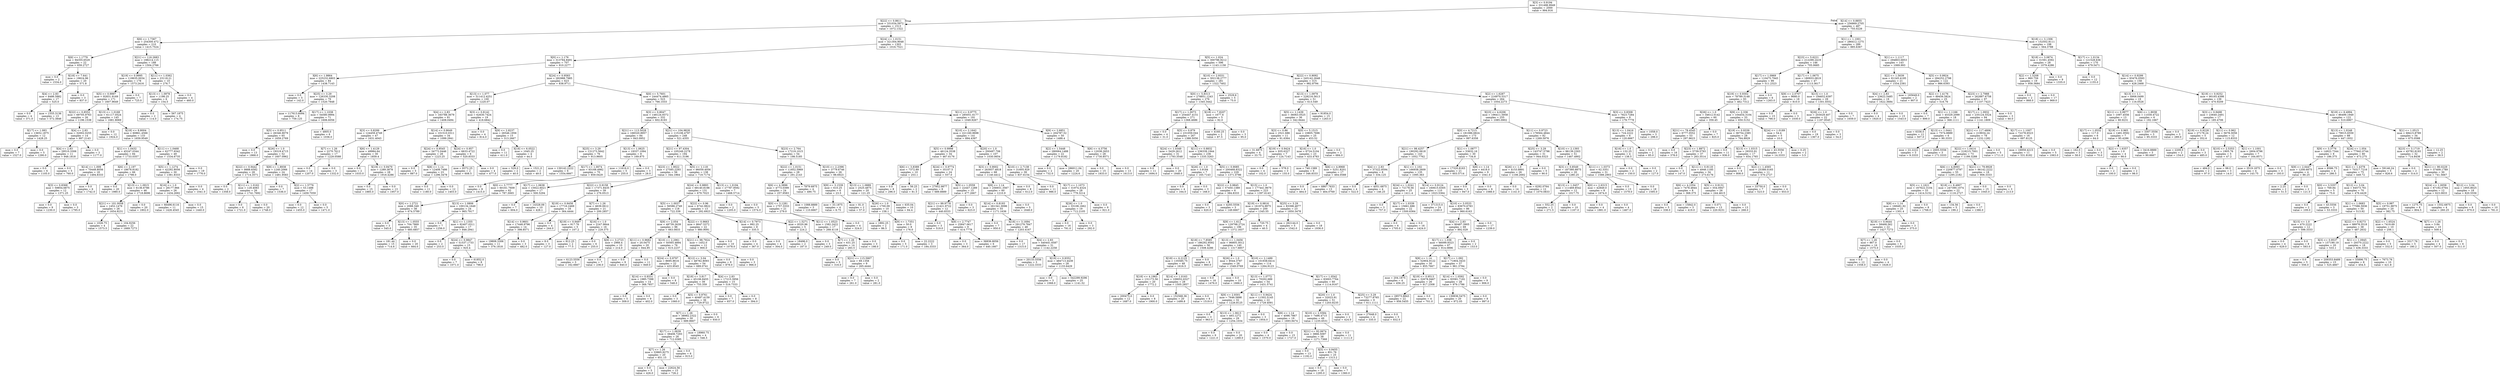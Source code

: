 digraph Tree {
node [shape=box] ;
0 [label="X[3] <= 0.9194\nmse = 331498.9949\nsamples = 2000\nvalue = 994.916"] ;
1 [label="X[22] <= 0.8611\nmse = 331034.5972\nsamples = 1513\nvalue = 1072.1322"] ;
0 -> 1 [labeldistance=2.5, labelangle=45, headlabel="True"] ;
2 [label="X[6] <= 1.7367\nmse = 254300.472\nsamples = 210\nvalue = 1415.7524"] ;
1 -> 2 ;
3 [label="X[6] <= 1.1779\nmse = 94355.6529\nsamples = 22\nvalue = 659.2727"] ;
2 -> 3 ;
4 [label="mse = 0.0\nsamples = 2\nvalue = 1534.0"] ;
3 -> 4 ;
5 [label="X[18] <= 7.641\nmse = 19624.96\nsamples = 20\nvalue = 571.8"] ;
3 -> 5 ;
6 [label="X[4] <= 2.83\nmse = 8486.5882\nsamples = 17\nvalue = 525.0"] ;
5 -> 6 ;
7 [label="mse = 0.0\nsamples = 4\nvalue = 371.0"] ;
6 -> 7 ;
8 [label="mse = 1555.3136\nsamples = 13\nvalue = 572.3846"] ;
6 -> 8 ;
9 [label="mse = 0.0\nsamples = 3\nvalue = 837.0"] ;
5 -> 9 ;
10 [label="X[21] <= 116.2683\nmse = 198214.115\nsamples = 188\nvalue = 1504.2766"] ;
2 -> 10 ;
11 [label="X[19] <= 0.9995\nmse = 118635.0034\nsamples = 178\nvalue = 1573.2416"] ;
10 -> 11 ;
12 [label="X[5] <= 0.9997\nmse = 92831.9169\nsamples = 171\nvalue = 1607.9649"] ;
11 -> 12 ;
13 [label="X[22] <= 0.8552\nmse = 69705.9763\nsamples = 26\nvalue = 1196.1538"] ;
12 -> 13 ;
14 [label="X[17] <= 1.083\nmse = 13652.1875\nsamples = 12\nvalue = 1428.25"] ;
13 -> 14 ;
15 [label="mse = 0.0\nsamples = 7\nvalue = 1527.0"] ;
14 -> 15 ;
16 [label="mse = 0.0\nsamples = 5\nvalue = 1290.0"] ;
14 -> 16 ;
17 [label="X[4] <= 2.83\nmse = 32002.0255\nsamples = 14\nvalue = 997.2143"] ;
13 -> 17 ;
18 [label="X[4] <= 2.83\nmse = 29510.3306\nsamples = 11\nvalue = 948.1818"] ;
17 -> 18 ;
19 [label="mse = 0.0\nsamples = 6\nvalue = 1105.0"] ;
18 -> 19 ;
20 [label="mse = 0.0\nsamples = 5\nvalue = 760.0"] ;
18 -> 20 ;
21 [label="mse = 0.0\nsamples = 3\nvalue = 1177.0"] ;
17 -> 21 ;
22 [label="X[13] <= 1.0168\nmse = 61117.0524\nsamples = 145\nvalue = 1681.8069"] ;
12 -> 22 ;
23 [label="mse = 0.0\nsamples = 12\nvalue = 1924.0"] ;
22 -> 23 ;
24 [label="X[18] <= 8.8004\nmse = 60861.4566\nsamples = 133\nvalue = 1659.9549"] ;
22 -> 24 ;
25 [label="X[1] <= 1.0432\nmse = 45247.0344\nsamples = 84\nvalue = 1733.0357"] ;
24 -> 25 ;
26 [label="X[14] <= 1.009\nmse = 70448.8056\nsamples = 18\nvalue = 1494.8333"] ;
25 -> 26 ;
27 [label="X[3] <= 0.8368\nmse = 59854.6875\nsamples = 12\nvalue = 1371.25"] ;
26 -> 27 ;
28 [label="mse = 0.0\nsamples = 9\nvalue = 1230.0"] ;
27 -> 28 ;
29 [label="mse = 0.0\nsamples = 3\nvalue = 1795.0"] ;
27 -> 29 ;
30 [label="mse = 0.0\nsamples = 6\nvalue = 1742.0"] ;
26 -> 30 ;
31 [label="X[6] <= 2.197\nmse = 18678.8182\nsamples = 66\nvalue = 1798.0"] ;
25 -> 31 ;
32 [label="mse = 0.0\nsamples = 20\nvalue = 1980.0"] ;
31 -> 32 ;
33 [label="X[13] <= 1.0915\nmse = 6136.6786\nsamples = 46\nvalue = 1718.8696"] ;
31 -> 33 ;
34 [label="X[21] <= 101.0058\nmse = 1452.1479\nsamples = 26\nvalue = 1654.9231"] ;
33 -> 34 ;
35 [label="mse = 1026.75\nsamples = 4\nvalue = 1573.5"] ;
34 -> 35 ;
36 [label="mse = 104.9256\nsamples = 22\nvalue = 1669.7273"] ;
34 -> 36 ;
37 [label="mse = 0.0\nsamples = 20\nvalue = 1802.0"] ;
33 -> 37 ;
38 [label="X[11] <= 1.0468\nmse = 62777.9342\nsamples = 49\nvalue = 1534.6735"] ;
24 -> 38 ;
39 [label="X[5] <= 1.1274\nmse = 42292.8056\nsamples = 30\nvalue = 1381.8333"] ;
38 -> 39 ;
40 [label="X[16] <= 1.0\nmse = 28177.966\nsamples = 26\nvalue = 1434.2692"] ;
39 -> 40 ;
41 [label="mse = 66496.6116\nsamples = 11\nvalue = 1426.4545"] ;
40 -> 41 ;
42 [label="mse = 0.0\nsamples = 15\nvalue = 1440.0"] ;
40 -> 42 ;
43 [label="mse = 0.0\nsamples = 4\nvalue = 1041.0"] ;
39 -> 43 ;
44 [label="mse = 0.0\nsamples = 19\nvalue = 1776.0"] ;
38 -> 44 ;
45 [label="mse = 0.0\nsamples = 7\nvalue = 725.0"] ;
11 -> 45 ;
46 [label="X[11] <= 1.0362\nmse = 23118.21\nsamples = 10\nvalue = 276.7"] ;
10 -> 46 ;
47 [label="X[13] <= 1.0978\nmse = 1198.25\nsamples = 6\nvalue = 154.5"] ;
46 -> 47 ;
48 [label="mse = 0.0\nsamples = 2\nvalue = 114.0"] ;
47 -> 48 ;
49 [label="mse = 567.1875\nsamples = 4\nvalue = 174.75"] ;
47 -> 49 ;
50 [label="mse = 0.0\nsamples = 4\nvalue = 460.0"] ;
46 -> 50 ;
51 [label="X[24] <= 1.0151\nmse = 321304.9048\nsamples = 1303\nvalue = 1016.7521"] ;
1 -> 51 ;
52 [label="X[0] <= 1.176\nmse = 313784.8491\nsamples = 707\nvalue = 910.2277"] ;
51 -> 52 ;
53 [label="X[6] <= 1.9864\nmse = 225232.6803\nsamples = 84\nvalue = 1438.7143"] ;
52 -> 53 ;
54 [label="mse = 0.0\nsamples = 5\nvalue = 142.0"] ;
53 -> 54 ;
55 [label="X[25] <= 3.29\nmse = 126330.3208\nsamples = 79\nvalue = 1520.7848"] ;
53 -> 55 ;
56 [label="mse = 117613.6094\nsamples = 8\nvalue = 759.125"] ;
55 -> 56 ;
57 [label="X[17] <= 1.1038\nmse = 54580.9994\nsamples = 71\nvalue = 1606.6056"] ;
55 -> 57 ;
58 [label="X[5] <= 0.9511\nmse = 26346.9079\nsamples = 65\nvalue = 1659.2769"] ;
57 -> 58 ;
59 [label="mse = 0.0\nsamples = 13\nvalue = 1868.0"] ;
58 -> 59 ;
60 [label="X[26] <= 1.0\nmse = 19319.4715\nsamples = 52\nvalue = 1607.0962"] ;
58 -> 60 ;
61 [label="X[22] <= 0.9442\nmse = 9888.6582\nsamples = 28\nvalue = 1714.3571"] ;
60 -> 61 ;
62 [label="mse = 0.0\nsamples = 2\nvalue = 1358.0"] ;
61 -> 62 ;
63 [label="X[11] <= 1.0162\nmse = 129.4083\nsamples = 26\nvalue = 1741.7692"] ;
61 -> 63 ;
64 [label="mse = 0.0\nsamples = 6\nvalue = 1721.0"] ;
63 -> 64 ;
65 [label="mse = 0.0\nsamples = 20\nvalue = 1748.0"] ;
63 -> 65 ;
66 [label="X[9] <= 1.8938\nmse = 1240.2066\nsamples = 24\nvalue = 1481.9583"] ;
60 -> 66 ;
67 [label="mse = 0.0\nsamples = 7\nvalue = 1536.0"] ;
66 -> 67 ;
68 [label="X[2] <= 1.5776\nmse = 53.1488\nsamples = 17\nvalue = 1459.7059"] ;
66 -> 68 ;
69 [label="mse = 0.0\nsamples = 12\nvalue = 1455.0"] ;
68 -> 69 ;
70 [label="mse = 0.0\nsamples = 5\nvalue = 1471.0"] ;
68 -> 70 ;
71 [label="mse = 4805.0\nsamples = 6\nvalue = 1036.0"] ;
57 -> 71 ;
72 [label="X[24] <= 0.9583\nmse = 282988.7985\nsamples = 623\nvalue = 838.9711"] ;
52 -> 72 ;
73 [label="X[13] <= 1.077\nmse = 311412.4251\nsamples = 100\nvalue = 1220.07"] ;
72 -> 73 ;
74 [label="X[4] <= 2.83\nmse = 183788.3679\nsamples = 81\nvalue = 1408.0494"] ;
73 -> 74 ;
75 [label="X[3] <= 0.8299\nmse = 124459.4749\nsamples = 47\nvalue = 1631.4043"] ;
74 -> 75 ;
76 [label="X[7] <= 1.26\nmse = 2270.7612\nsamples = 17\nvalue = 1229.0588"] ;
75 -> 76 ;
77 [label="mse = 0.0\nsamples = 14\nvalue = 1207.0"] ;
76 -> 77 ;
78 [label="mse = 0.0\nsamples = 3\nvalue = 1332.0"] ;
76 -> 78 ;
79 [label="X[6] <= 1.4129\nmse = 49984.64\nsamples = 30\nvalue = 1859.4"] ;
75 -> 79 ;
80 [label="mse = 0.0\nsamples = 2\nvalue = 1033.0"] ;
79 -> 80 ;
81 [label="X[19] <= 0.9479\nmse = 1289.3878\nsamples = 28\nvalue = 1918.4286"] ;
79 -> 81 ;
82 [label="mse = 0.0\nsamples = 15\nvalue = 1885.0"] ;
81 -> 82 ;
83 [label="mse = 0.0\nsamples = 13\nvalue = 1957.0"] ;
81 -> 83 ;
84 [label="X[14] <= 0.8649\nmse = 101510.0311\nsamples = 34\nvalue = 1099.2941"] ;
74 -> 84 ;
85 [label="X[24] <= 0.9545\nmse = 34772.0446\nsamples = 28\nvalue = 1223.25"] ;
84 -> 85 ;
86 [label="mse = 0.0\nsamples = 5\nvalue = 887.0"] ;
85 -> 86 ;
87 [label="X[8] <= 1.14\nmse = 12408.7486\nsamples = 23\nvalue = 1296.3478"] ;
85 -> 87 ;
88 [label="mse = 0.0\nsamples = 11\nvalue = 1180.0"] ;
87 -> 88 ;
89 [label="mse = 0.0\nsamples = 12\nvalue = 1403.0"] ;
87 -> 89 ;
90 [label="X[24] <= 0.957\nmse = 6633.4722\nsamples = 6\nvalue = 520.8333"] ;
84 -> 90 ;
91 [label="mse = 8372.25\nsamples = 2\nvalue = 608.5"] ;
90 -> 91 ;
92 [label="mse = 0.0\nsamples = 4\nvalue = 477.0"] ;
90 -> 92 ;
93 [label="X[3] <= 0.8142\nmse = 62630.7424\nsamples = 19\nvalue = 418.6842"] ;
73 -> 93 ;
94 [label="mse = 0.0\nsamples = 4\nvalue = 814.0"] ;
93 -> 94 ;
95 [label="X[9] <= 2.8237\nmse = 26546.1956\nsamples = 15\nvalue = 313.2667"] ;
93 -> 95 ;
96 [label="mse = 0.0\nsamples = 11\nvalue = 411.0"] ;
95 -> 96 ;
97 [label="X[18] <= 6.0522\nmse = 1045.25\nsamples = 4\nvalue = 44.5"] ;
95 -> 97 ;
98 [label="mse = 529.0\nsamples = 2\nvalue = 40.0"] ;
97 -> 98 ;
99 [label="mse = 1521.0\nsamples = 2\nvalue = 49.0"] ;
97 -> 99 ;
100 [label="X[0] <= 5.7601\nmse = 244474.4865\nsamples = 523\nvalue = 766.1033"] ;
72 -> 100 ;
101 [label="X[3] <= 0.8047\nmse = 148124.9372\nsamples = 332\nvalue = 602.8193"] ;
100 -> 101 ;
102 [label="X[21] <= 113.5028\nmse = 168320.8957\nsamples = 84\nvalue = 843.0952"] ;
101 -> 102 ;
103 [label="X[25] <= 3.29\nmse = 131273.5642\nsamples = 76\nvalue = 913.9605"] ;
102 -> 103 ;
104 [label="mse = 130142.2222\nsamples = 6\nvalue = 1554.6667"] ;
103 -> 104 ;
105 [label="X[17] <= 1.0074\nmse = 93168.4982\nsamples = 70\nvalue = 859.0429"] ;
103 -> 105 ;
106 [label="mse = 0.0\nsamples = 8\nvalue = 1415.0"] ;
105 -> 106 ;
107 [label="X[0] <= 3.7777\nmse = 60161.7609\nsamples = 62\nvalue = 787.3065"] ;
105 -> 107 ;
108 [label="X[0] <= 1.2721\nmse = 2088.349\nsamples = 38\nvalue = 674.5789"] ;
107 -> 108 ;
109 [label="mse = 0.0\nsamples = 3\nvalue = 545.0"] ;
108 -> 109 ;
110 [label="X[13] <= 1.0555\nmse = 704.7869\nsamples = 35\nvalue = 685.6857"] ;
108 -> 110 ;
111 [label="mse = 181.44\nsamples = 15\nvalue = 714.6"] ;
110 -> 111 ;
112 [label="mse = 0.0\nsamples = 20\nvalue = 664.0"] ;
110 -> 112 ;
113 [label="X[13] <= 1.0806\nmse = 100134.1649\nsamples = 24\nvalue = 965.7917"] ;
107 -> 113 ;
114 [label="mse = 0.0\nsamples = 7\nvalue = 1256.0"] ;
113 -> 114 ;
115 [label="X[1] <= 1.1355\nmse = 92407.0311\nsamples = 17\nvalue = 846.2941"] ;
113 -> 115 ;
116 [label="mse = 0.0\nsamples = 2\nvalue = 253.0"] ;
115 -> 116 ;
117 [label="X[24] <= 0.9847\nmse = 51537.1733\nsamples = 15\nvalue = 925.4"] ;
115 -> 117 ;
118 [label="mse = 0.0\nsamples = 7\nvalue = 1071.0"] ;
117 -> 118 ;
119 [label="mse = 61852.0\nsamples = 8\nvalue = 798.0"] ;
117 -> 119 ;
120 [label="X[13] <= 1.0625\nmse = 19337.1094\nsamples = 8\nvalue = 169.875"] ;
102 -> 120 ;
121 [label="mse = 11616.0\nsamples = 5\nvalue = 255.0"] ;
120 -> 121 ;
122 [label="mse = 0.0\nsamples = 3\nvalue = 28.0"] ;
120 -> 122 ;
123 [label="X[21] <= 104.9828\nmse = 115106.4797\nsamples = 248\nvalue = 521.4355"] ;
101 -> 123 ;
124 [label="X[21] <= 97.4304\nmse = 105249.2278\nsamples = 194\nvalue = 611.3196"] ;
123 -> 124 ;
125 [label="X[23] <= 1.9022\nmse = 27585.2293\nsamples = 56\nvalue = 344.1964"] ;
124 -> 125 ;
126 [label="X[17] <= 1.0638\nmse = 15922.6021\nsamples = 17\nvalue = 500.5294"] ;
125 -> 126 ;
127 [label="mse = 0.0\nsamples = 7\nvalue = 604.0"] ;
126 -> 127 ;
128 [label="mse = 14328.09\nsamples = 10\nvalue = 428.1"] ;
126 -> 128 ;
129 [label="X[22] <= 0.9158\nmse = 17371.8435\nsamples = 39\nvalue = 276.0513"] ;
125 -> 129 ;
130 [label="X[19] <= 0.9458\nmse = 17716.2469\nsamples = 18\nvalue = 364.4444"] ;
129 -> 130 ;
131 [label="X[14] <= 0.9601\nmse = 17448.9796\nsamples = 14\nvalue = 398.8571"] ;
130 -> 131 ;
132 [label="mse = 19808.3306\nsamples = 11\nvalue = 376.1818"] ;
131 -> 132 ;
133 [label="mse = 0.0\nsamples = 3\nvalue = 482.0"] ;
131 -> 133 ;
134 [label="mse = 0.0\nsamples = 4\nvalue = 244.0"] ;
130 -> 134 ;
135 [label="X[7] <= 1.26\nmse = 4639.0612\nsamples = 21\nvalue = 200.2857"] ;
129 -> 135 ;
136 [label="X[19] <= 0.9497\nmse = 917.76\nsamples = 5\nvalue = 107.2"] ;
135 -> 136 ;
137 [label="mse = 8.0\nsamples = 3\nvalue = 127.0"] ;
136 -> 137 ;
138 [label="mse = 812.25\nsamples = 2\nvalue = 77.5"] ;
136 -> 138 ;
139 [label="X[16] <= 1.0\nmse = 2247.9844\nsamples = 16\nvalue = 229.375"] ;
135 -> 139 ;
140 [label="mse = 0.0\nsamples = 6\nvalue = 255.0"] ;
139 -> 140 ;
141 [label="X[9] <= 3.2723\nmse = 2966.4\nsamples = 10\nvalue = 214.0"] ;
139 -> 141 ;
142 [label="mse = 6123.5556\nsamples = 3\nvalue = 162.6667"] ;
141 -> 142 ;
143 [label="mse = 0.0\nsamples = 7\nvalue = 236.0"] ;
141 -> 143 ;
144 [label="X[5] <= 1.118\nmse = 96059.4056\nsamples = 138\nvalue = 719.7174"] ;
124 -> 144 ;
145 [label="X[24] <= 0.9893\nmse = 68140.8198\nsamples = 131\nvalue = 679.7023"] ;
144 -> 145 ;
146 [label="X[5] <= 1.0037\nmse = 56586.2749\nsamples = 118\nvalue = 722.339"] ;
145 -> 146 ;
147 [label="X[9] <= 2.054\nmse = 48739.2639\nsamples = 96\nvalue = 663.0833"] ;
146 -> 147 ;
148 [label="X[11] <= 0.9682\nmse = 20.0475\nsamples = 20\nvalue = 844.95"] ;
147 -> 148 ;
149 [label="mse = 0.0\nsamples = 9\nvalue = 840.0"] ;
148 -> 149 ;
150 [label="mse = 0.0\nsamples = 11\nvalue = 849.0"] ;
148 -> 150 ;
151 [label="X[10] <= 2.2961\nmse = 50565.4894\nsamples = 76\nvalue = 615.2237"] ;
147 -> 151 ;
152 [label="X[24] <= 0.9797\nmse = 8695.8616\nsamples = 22\nvalue = 433.9545"] ;
151 -> 152 ;
153 [label="X[14] <= 0.9331\nmse = 1985.7398\nsamples = 14\nvalue = 368.7857"] ;
152 -> 153 ;
154 [label="mse = 0.0\nsamples = 5\nvalue = 309.0"] ;
153 -> 154 ;
155 [label="mse = 0.0\nsamples = 9\nvalue = 402.0"] ;
153 -> 155 ;
156 [label="mse = 0.0\nsamples = 8\nvalue = 548.0"] ;
152 -> 156 ;
157 [label="X[12] <= 3.04\nmse = 48782.8093\nsamples = 54\nvalue = 689.0741"] ;
151 -> 157 ;
158 [label="X[18] <= 3.817\nmse = 45106.8455\nsamples = 39\nvalue = 755.359"] ;
157 -> 158 ;
159 [label="mse = 0.0\nsamples = 3\nvalue = 1060.0"] ;
158 -> 159 ;
160 [label="X[5] <= 0.9761\nmse = 40487.4159\nsamples = 36\nvalue = 729.9722"] ;
158 -> 160 ;
161 [label="X[7] <= 1.26\nmse = 38982.2322\nsamples = 30\nvalue = 689.9667"] ;
160 -> 161 ;
162 [label="X[17] <= 1.0639\nmse = 38408.7293\nsamples = 26\nvalue = 712.0385"] ;
161 -> 162 ;
163 [label="X[7] <= 1.26\nmse = 33865.9275\nsamples = 20\nvalue = 651.15"] ;
162 -> 163 ;
164 [label="mse = 0.0\nsamples = 5\nvalue = 426.0"] ;
163 -> 164 ;
165 [label="mse = 22624.56\nsamples = 15\nvalue = 726.2"] ;
163 -> 165 ;
166 [label="mse = 0.0\nsamples = 6\nvalue = 915.0"] ;
162 -> 166 ;
167 [label="mse = 18960.75\nsamples = 4\nvalue = 546.5"] ;
161 -> 167 ;
168 [label="mse = 0.0\nsamples = 6\nvalue = 930.0"] ;
160 -> 168 ;
169 [label="X[4] <= 2.83\nmse = 17215.3956\nsamples = 15\nvalue = 516.7333"] ;
157 -> 169 ;
170 [label="mse = 0.0\nsamples = 7\nvalue = 657.0"] ;
169 -> 170 ;
171 [label="mse = 0.0\nsamples = 8\nvalue = 394.0"] ;
169 -> 171 ;
172 [label="X[22] <= 0.9663\nmse = 8647.5372\nsamples = 22\nvalue = 980.9091"] ;
146 -> 172 ;
173 [label="X[21] <= 98.7924\nmse = 1452.0\nsamples = 12\nvalue = 900.0"] ;
172 -> 173 ;
174 [label="mse = 0.0\nsamples = 9\nvalue = 878.0"] ;
173 -> 174 ;
175 [label="mse = 0.0\nsamples = 3\nvalue = 966.0"] ;
173 -> 175 ;
176 [label="mse = 0.0\nsamples = 10\nvalue = 1078.0"] ;
172 -> 176 ;
177 [label="X[22] <= 0.96\nmse = 6742.9822\nsamples = 13\nvalue = 292.6923"] ;
145 -> 177 ;
178 [label="X[14] <= 0.7973\nmse = 992.25\nsamples = 8\nvalue = 335.5"] ;
177 -> 178 ;
179 [label="mse = 0.0\nsamples = 4\nvalue = 367.0"] ;
178 -> 179 ;
180 [label="mse = 0.0\nsamples = 4\nvalue = 304.0"] ;
178 -> 180 ;
181 [label="X[2] <= 1.5271\nmse = 8320.96\nsamples = 5\nvalue = 224.2"] ;
177 -> 181 ;
182 [label="mse = 18496.0\nsamples = 2\nvalue = 187.0"] ;
181 -> 182 ;
183 [label="mse = 0.0\nsamples = 3\nvalue = 249.0"] ;
181 -> 183 ;
184 [label="X[13] <= 1.0194\nmse = 27787.9592\nsamples = 7\nvalue = 1468.5714"] ;
144 -> 184 ;
185 [label="mse = 0.0\nsamples = 2\nvalue = 1205.0"] ;
184 -> 185 ;
186 [label="mse = 0.0\nsamples = 5\nvalue = 1574.0"] ;
184 -> 186 ;
187 [label="X[23] <= 2.764\nmse = 17219.1015\nsamples = 54\nvalue = 198.5185"] ;
123 -> 187 ;
188 [label="X[22] <= 1.0151\nmse = 11852.5969\nsamples = 28\nvalue = 291.2143"] ;
187 -> 188 ;
189 [label="X[6] <= 4.3896\nmse = 4773.0399\nsamples = 24\nvalue = 257.9583"] ;
188 -> 189 ;
190 [label="X[0] <= 3.1281\nmse = 1757.3333\nsamples = 21\nvalue = 279.0"] ;
189 -> 190 ;
191 [label="X[11] <= 1.0523\nmse = 1582.2422\nsamples = 17\nvalue = 268.4118"] ;
190 -> 191 ;
192 [label="X[7] <= 1.26\nmse = 631.25\nsamples = 14\nvalue = 283.5"] ;
191 -> 192 ;
193 [label="mse = 0.0\nsamples = 5\nvalue = 316.0"] ;
192 -> 193 ;
194 [label="X[21] <= 115.5907\nmse = 69.1358\nsamples = 9\nvalue = 265.4444"] ;
192 -> 194 ;
195 [label="mse = 0.0\nsamples = 7\nvalue = 261.0"] ;
194 -> 195 ;
196 [label="mse = 0.0\nsamples = 2\nvalue = 281.0"] ;
194 -> 196 ;
197 [label="mse = 0.0\nsamples = 3\nvalue = 198.0"] ;
191 -> 197 ;
198 [label="mse = 0.0\nsamples = 4\nvalue = 324.0"] ;
190 -> 198 ;
199 [label="mse = 1088.8889\nsamples = 3\nvalue = 110.6667"] ;
189 -> 199 ;
200 [label="mse = 7879.6875\nsamples = 4\nvalue = 490.75"] ;
188 -> 200 ;
201 [label="X[10] <= 2.2396\nmse = 3779.6746\nsamples = 26\nvalue = 98.6923"] ;
187 -> 201 ;
202 [label="X[9] <= 3.1539\nmse = 610.25\nsamples = 6\nvalue = 23.5"] ;
201 -> 202 ;
203 [label="mse = 33.1875\nsamples = 4\nvalue = 6.75"] ;
202 -> 203 ;
204 [label="mse = 81.0\nsamples = 2\nvalue = 57.0"] ;
202 -> 204 ;
205 [label="X[13] <= 1.0889\nmse = 2525.4875\nsamples = 20\nvalue = 121.25"] ;
201 -> 205 ;
206 [label="X[26] <= 1.0\nmse = 1700.09\nsamples = 10\nvalue = 158.1"] ;
205 -> 206 ;
207 [label="mse = 1892.25\nsamples = 2\nvalue = 86.5"] ;
206 -> 207 ;
208 [label="X[9] <= 1.7351\nmse = 50.0\nsamples = 8\nvalue = 176.0"] ;
206 -> 208 ;
209 [label="mse = 0.0\nsamples = 5\nvalue = 171.0"] ;
208 -> 209 ;
210 [label="mse = 22.2222\nsamples = 3\nvalue = 184.3333"] ;
208 -> 210 ;
211 [label="mse = 635.04\nsamples = 10\nvalue = 84.4"] ;
205 -> 211 ;
212 [label="X[11] <= 0.9775\nmse = 285051.6177\nsamples = 191\nvalue = 1049.9267"] ;
100 -> 212 ;
213 [label="X[10] <= 2.1642\nmse = 221160.9698\nsamples = 141\nvalue = 894.4397"] ;
212 -> 213 ;
214 [label="X[5] <= 0.9998\nmse = 46124.3538\nsamples = 34\nvalue = 467.6176"] ;
213 -> 214 ;
215 [label="X[6] <= 3.8389\nmse = 7372.89\nsamples = 10\nvalue = 253.1"] ;
214 -> 215 ;
216 [label="mse = 0.0\nsamples = 8\nvalue = 296.0"] ;
215 -> 216 ;
217 [label="mse = 56.25\nsamples = 2\nvalue = 81.5"] ;
215 -> 217 ;
218 [label="X[24] <= 0.9774\nmse = 35107.5\nsamples = 24\nvalue = 557.0"] ;
214 -> 218 ;
219 [label="mse = 27952.9877\nsamples = 9\nvalue = 689.8889"] ;
218 -> 219 ;
220 [label="X[5] <= 1.0559\nmse = 22447.1289\nsamples = 15\nvalue = 477.2667"] ;
218 -> 220 ;
221 [label="X[21] <= 99.9778\nmse = 21421.9722\nsamples = 12\nvalue = 440.8333"] ;
220 -> 221 ;
222 [label="mse = 0.0\nsamples = 3\nvalue = 519.0"] ;
221 -> 222 ;
223 [label="X[9] <= 2.7747\nmse = 25847.0617\nsamples = 9\nvalue = 414.7778"] ;
221 -> 223 ;
224 [label="mse = 0.0\nsamples = 3\nvalue = 364.0"] ;
223 -> 224 ;
225 [label="mse = 36836.8056\nsamples = 6\nvalue = 440.1667"] ;
223 -> 225 ;
226 [label="mse = 0.0\nsamples = 3\nvalue = 623.0"] ;
220 -> 226 ;
227 [label="X[20] <= 1.0\nmse = 200497.706\nsamples = 107\nvalue = 1030.0654"] ;
213 -> 227 ;
228 [label="X[3] <= 0.9002\nmse = 263937.4818\nsamples = 68\nvalue = 1140.4412"] ;
227 -> 228 ;
229 [label="X[8] <= 1.14\nmse = 256931.3567\nsamples = 60\nvalue = 1210.9"] ;
228 -> 229 ;
230 [label="X[14] <= 0.8193\nmse = 261341.0096\nsamples = 55\nvalue = 1171.1636"] ;
229 -> 230 ;
231 [label="mse = 0.0\nsamples = 7\nvalue = 950.0"] ;
230 -> 231 ;
232 [label="X[18] <= 3.1694\nmse = 291279.7847\nsamples = 48\nvalue = 1203.4167"] ;
230 -> 232 ;
233 [label="mse = 0.0\nsamples = 17\nvalue = 1315.0"] ;
232 -> 233 ;
234 [label="X[4] <= 2.83\nmse = 440441.6587\nsamples = 31\nvalue = 1142.2258"] ;
232 -> 234 ;
235 [label="mse = 20133.5556\nsamples = 3\nvalue = 1222.3333"] ;
234 -> 235 ;
236 [label="X[19] <= 0.9352\nmse = 484713.4439\nsamples = 28\nvalue = 1133.6429"] ;
234 -> 236 ;
237 [label="mse = 0.0\nsamples = 3\nvalue = 1068.0"] ;
236 -> 237 ;
238 [label="mse = 542299.9296\nsamples = 25\nvalue = 1141.52"] ;
236 -> 238 ;
239 [label="mse = 0.0\nsamples = 5\nvalue = 1648.0"] ;
229 -> 239 ;
240 [label="mse = 0.0\nsamples = 8\nvalue = 612.0"] ;
228 -> 240 ;
241 [label="X[10] <= 2.7138\nmse = 31605.929\nsamples = 39\nvalue = 837.6154"] ;
227 -> 241 ;
242 [label="mse = 0.0\nsamples = 11\nvalue = 986.0"] ;
241 -> 242 ;
243 [label="X[17] <= 1.1073\nmse = 31974.4324\nsamples = 28\nvalue = 779.3214"] ;
241 -> 243 ;
244 [label="X[26] <= 1.0\nmse = 33108.1662\nsamples = 19\nvalue = 712.2105"] ;
243 -> 244 ;
245 [label="mse = 0.0\nsamples = 16\nvalue = 791.0"] ;
244 -> 245 ;
246 [label="mse = 0.0\nsamples = 3\nvalue = 292.0"] ;
244 -> 246 ;
247 [label="mse = 0.0\nsamples = 9\nvalue = 921.0"] ;
243 -> 247 ;
248 [label="X[9] <= 2.6851\nmse = 204787.52\nsamples = 50\nvalue = 1488.4"] ;
212 -> 248 ;
249 [label="X[2] <= 1.5448\nmse = 280064.1488\nsamples = 22\nvalue = 1179.8182"] ;
248 -> 249 ;
250 [label="mse = 0.0\nsamples = 2\nvalue = 732.0"] ;
249 -> 250 ;
251 [label="mse = 286011.04\nsamples = 20\nvalue = 1224.6"] ;
249 -> 251 ;
252 [label="X[6] <= 4.3756\nmse = 12038.2653\nsamples = 28\nvalue = 1730.8571"] ;
248 -> 252 ;
253 [label="mse = 0.0\nsamples = 15\nvalue = 1833.0"] ;
252 -> 253 ;
254 [label="mse = 0.0\nsamples = 13\nvalue = 1613.0"] ;
252 -> 254 ;
255 [label="X[5] <= 1.024\nmse = 300796.9212\nsamples = 596\nvalue = 1143.1158"] ;
51 -> 255 ;
256 [label="X[10] <= 2.9331\nmse = 302138.2777\nsamples = 281\nvalue = 1322.7402"] ;
255 -> 256 ;
257 [label="X[0] <= 5.8313\nmse = 278851.1243\nsamples = 276\nvalue = 1345.3442"] ;
256 -> 257 ;
258 [label="X[17] <= 1.0073\nmse = 254447.4151\nsamples = 271\nvalue = 1368.4686"] ;
257 -> 258 ;
259 [label="mse = 0.0\nsamples = 4\nvalue = 31.0"] ;
258 -> 259 ;
260 [label="X[5] <= 0.879\nmse = 231059.044\nsamples = 267\nvalue = 1388.5056"] ;
258 -> 260 ;
261 [label="X[24] <= 1.0349\nmse = 5429.2612\nsamples = 31\nvalue = 1793.3548"] ;
260 -> 261 ;
262 [label="mse = 0.0\nsamples = 11\nvalue = 1694.0"] ;
261 -> 262 ;
263 [label="mse = 0.0\nsamples = 20\nvalue = 1848.0"] ;
261 -> 263 ;
264 [label="X[11] <= 0.8832\nmse = 236339.1944\nsamples = 236\nvalue = 1335.3263"] ;
260 -> 264 ;
265 [label="X[26] <= 1.0\nmse = 3.9184\nsamples = 7\nvalue = 165.7143"] ;
264 -> 265 ;
266 [label="mse = 0.0\nsamples = 4\nvalue = 164.0"] ;
265 -> 266 ;
267 [label="mse = 0.0\nsamples = 3\nvalue = 168.0"] ;
265 -> 267 ;
268 [label="X[5] <= 0.9085\nmse = 200468.8322\nsamples = 229\nvalue = 1371.0786"] ;
264 -> 268 ;
269 [label="X[22] <= 0.9845\nmse = 57450.1389\nsamples = 6\nvalue = 384.8333"] ;
268 -> 269 ;
270 [label="mse = 0.0\nsamples = 3\nvalue = 620.0"] ;
269 -> 270 ;
271 [label="mse = 4293.5556\nsamples = 3\nvalue = 149.6667"] ;
269 -> 271 ;
272 [label="X[15] <= 1.0\nmse = 177441.9679\nsamples = 223\nvalue = 1397.6143"] ;
268 -> 272 ;
273 [label="X[19] <= 0.9816\nmse = 161974.9975\nsamples = 200\nvalue = 1345.55"] ;
272 -> 273 ;
274 [label="X[9] <= 1.612\nmse = 129798.2724\nsamples = 196\nvalue = 1372.1837"] ;
273 -> 274 ;
275 [label="X[18] <= 7.8585\nmse = 186292.9592\nsamples = 56\nvalue = 1508.4286"] ;
274 -> 275 ;
276 [label="X[18] <= 6.2125\nmse = 135585.75\nsamples = 48\nvalue = 1616.5"] ;
275 -> 276 ;
277 [label="X[18] <= 4.1963\nmse = 131173.56\nsamples = 20\nvalue = 1772.2"] ;
276 -> 277 ;
278 [label="mse = 200475.0\nsamples = 12\nvalue = 1687.0"] ;
277 -> 278 ;
279 [label="mse = 0.0\nsamples = 8\nvalue = 1900.0"] ;
277 -> 279 ;
280 [label="X[14] <= 1.0163\nmse = 109052.6327\nsamples = 28\nvalue = 1505.2857"] ;
276 -> 280 ;
281 [label="mse = 152568.36\nsamples = 20\nvalue = 1499.8"] ;
280 -> 281 ;
282 [label="mse = 0.0\nsamples = 8\nvalue = 1519.0"] ;
280 -> 282 ;
283 [label="mse = 0.0\nsamples = 8\nvalue = 860.0"] ;
275 -> 283 ;
284 [label="X[13] <= 1.0456\nmse = 96805.3012\nsamples = 140\nvalue = 1317.6857"] ;
274 -> 284 ;
285 [label="X[26] <= 1.0\nmse = 8544.3787\nsamples = 26\nvalue = 1549.0769"] ;
284 -> 285 ;
286 [label="mse = 0.0\nsamples = 16\nvalue = 1476.0"] ;
285 -> 286 ;
287 [label="mse = 0.0\nsamples = 10\nvalue = 1666.0"] ;
285 -> 287 ;
288 [label="X[10] <= 2.1489\nmse = 101938.6414\nsamples = 114\nvalue = 1264.9123"] ;
284 -> 288 ;
289 [label="X[13] <= 1.0772\nmse = 70202.689\nsamples = 54\nvalue = 1431.5741"] ;
288 -> 289 ;
290 [label="X[9] <= 2.9301\nmse = 7646.5898\nsamples = 32\nvalue = 1226.8125"] ;
289 -> 290 ;
291 [label="mse = 0.0\nsamples = 3\nvalue = 963.0"] ;
290 -> 291 ;
292 [label="X[13] <= 1.0613\nmse = 493.1272\nsamples = 29\nvalue = 1254.1034"] ;
290 -> 292 ;
293 [label="mse = 0.0\nsamples = 9\nvalue = 1221.0"] ;
292 -> 293 ;
294 [label="mse = 0.0\nsamples = 20\nvalue = 1269.0"] ;
292 -> 294 ;
295 [label="X[11] <= 0.9424\nmse = 11502.5145\nsamples = 22\nvalue = 1729.4091"] ;
289 -> 295 ;
296 [label="mse = 0.0\nsamples = 3\nvalue = 1954.0"] ;
295 -> 296 ;
297 [label="X[8] <= 1.14\nmse = 4096.7867\nsamples = 19\nvalue = 1693.9474"] ;
295 -> 297 ;
298 [label="mse = 0.0\nsamples = 4\nvalue = 1570.0"] ;
297 -> 298 ;
299 [label="mse = 0.0\nsamples = 15\nvalue = 1727.0"] ;
297 -> 299 ;
300 [label="X[17] <= 1.0542\nmse = 83003.7764\nsamples = 60\nvalue = 1114.9167"] ;
288 -> 300 ;
301 [label="X[20] <= 1.0\nmse = 32023.91\nsamples = 51\nvalue = 1203.8235"] ;
300 -> 301 ;
302 [label="X[10] <= 2.5584\nmse = 7496.4715\nsamples = 49\nvalue = 1235.6531"] ;
301 -> 302 ;
303 [label="X[21] <= 92.0674\nmse = 3866.5097\nsamples = 38\nvalue = 1271.7368"] ;
302 -> 303 ;
304 [label="mse = 0.0\nsamples = 13\nvalue = 1192.0"] ;
303 -> 304 ;
305 [label="X[5] <= 0.9455\nmse = 851.76\nsamples = 25\nvalue = 1313.2"] ;
303 -> 305 ;
306 [label="mse = 0.0\nsamples = 18\nvalue = 1295.0"] ;
305 -> 306 ;
307 [label="mse = 0.0\nsamples = 7\nvalue = 1360.0"] ;
305 -> 307 ;
308 [label="mse = 0.0\nsamples = 11\nvalue = 1111.0"] ;
302 -> 308 ;
309 [label="mse = 0.0\nsamples = 2\nvalue = 424.0"] ;
301 -> 309 ;
310 [label="X[25] <= 3.29\nmse = 73277.8765\nsamples = 9\nvalue = 611.1111"] ;
300 -> 310 ;
311 [label="mse = 27648.0\nsamples = 4\nvalue = 335.0"] ;
310 -> 311 ;
312 [label="mse = 0.0\nsamples = 5\nvalue = 832.0"] ;
310 -> 312 ;
313 [label="mse = 720.75\nsamples = 4\nvalue = 40.5"] ;
273 -> 313 ;
314 [label="X[25] <= 3.29\nmse = 83398.4877\nsamples = 23\nvalue = 1850.3478"] ;
272 -> 314 ;
315 [label="mse = 262144.0\nsamples = 5\nvalue = 1542.0"] ;
314 -> 315 ;
316 [label="mse = 0.0\nsamples = 18\nvalue = 1936.0"] ;
314 -> 316 ;
317 [label="X[18] <= 7.8207\nmse = 1677.6\nsamples = 5\nvalue = 92.0"] ;
257 -> 317 ;
318 [label="mse = 4160.25\nsamples = 2\nvalue = 87.5"] ;
317 -> 318 ;
319 [label="mse = 0.0\nsamples = 3\nvalue = 95.0"] ;
317 -> 319 ;
320 [label="mse = 2529.6\nsamples = 5\nvalue = 75.0"] ;
256 -> 320 ;
321 [label="X[22] <= 0.9092\nmse = 245142.2648\nsamples = 315\nvalue = 982.8794"] ;
255 -> 321 ;
322 [label="X[13] <= 1.0979\nmse = 228216.5613\nsamples = 51\nvalue = 613.549"] ;
321 -> 322 ;
323 [label="X[5] <= 1.1439\nmse = 36063.0525\nsamples = 36\nvalue = 342.9444"] ;
322 -> 323 ;
324 [label="X[3] <= 0.86\nmse = 2521.686\nsamples = 11\nvalue = 91.6364"] ;
323 -> 324 ;
325 [label="mse = 31.6875\nsamples = 4\nvalue = 33.75"] ;
324 -> 325 ;
326 [label="X[19] <= 0.9424\nmse = 935.6327\nsamples = 7\nvalue = 124.7143"] ;
324 -> 326 ;
327 [label="mse = 0.0\nsamples = 4\nvalue = 102.0"] ;
326 -> 327 ;
328 [label="mse = 578.0\nsamples = 3\nvalue = 155.0"] ;
326 -> 328 ;
329 [label="X[0] <= 5.1515\nmse = 10805.7696\nsamples = 25\nvalue = 453.52"] ;
323 -> 329 ;
330 [label="X[16] <= 1.0\nmse = 6724.5104\nsamples = 23\nvalue = 433.4783"] ;
329 -> 330 ;
331 [label="mse = 740.1389\nsamples = 6\nvalue = 346.8333"] ;
330 -> 331 ;
332 [label="X[6] <= 4.8968\nmse = 5251.8201\nsamples = 17\nvalue = 464.0588"] ;
330 -> 332 ;
333 [label="mse = 0.0\nsamples = 4\nvalue = 464.0"] ;
332 -> 333 ;
334 [label="mse = 6867.7633\nsamples = 13\nvalue = 464.0769"] ;
332 -> 334 ;
335 [label="mse = 0.0\nsamples = 2\nvalue = 684.0"] ;
329 -> 335 ;
336 [label="mse = 91854.0\nsamples = 15\nvalue = 1263.0"] ;
322 -> 336 ;
337 [label="X[2] <= 1.6287\nmse = 216970.5317\nsamples = 264\nvalue = 1054.2273"] ;
321 -> 337 ;
338 [label="X[23] <= 4.6206\nmse = 196411.5958\nsamples = 255\nvalue = 1085.0902"] ;
337 -> 338 ;
339 [label="X[0] <= 4.7215\nmse = 181086.6824\nsamples = 173\nvalue = 997.6358"] ;
338 -> 339 ;
340 [label="X[21] <= 98.4257\nmse = 190292.0618\nsamples = 143\nvalue = 1052.7762"] ;
339 -> 340 ;
341 [label="X[4] <= 2.83\nmse = 37322.8594\nsamples = 8\nvalue = 334.125"] ;
340 -> 341 ;
342 [label="mse = 0.0\nsamples = 4\nvalue = 522.0"] ;
341 -> 342 ;
343 [label="mse = 4051.6875\nsamples = 4\nvalue = 146.25"] ;
341 -> 343 ;
344 [label="X[1] <= 1.102\nmse = 166938.2609\nsamples = 135\nvalue = 1095.363"] ;
340 -> 344 ;
345 [label="X[24] <= 1.0241\nmse = 72178.56\nsamples = 25\nvalue = 1411.4"] ;
344 -> 345 ;
346 [label="mse = 0.0\nsamples = 3\nvalue = 757.0"] ;
345 -> 346 ;
347 [label="X[17] <= 1.0339\nmse = 15661.686\nsamples = 22\nvalue = 1500.6364"] ;
345 -> 347 ;
348 [label="mse = 0.0\nsamples = 6\nvalue = 1705.0"] ;
347 -> 348 ;
349 [label="mse = 0.0\nsamples = 16\nvalue = 1424.0"] ;
347 -> 349 ;
350 [label="X[14] <= 0.9124\nmse = 160615.6305\nsamples = 110\nvalue = 1023.5364"] ;
344 -> 350 ;
351 [label="mse = 371315.0\nsamples = 24\nvalue = 1249.0"] ;
350 -> 351 ;
352 [label="X[10] <= 3.0533\nmse = 83670.6783\nsamples = 86\nvalue = 960.6163"] ;
350 -> 352 ;
353 [label="X[4] <= 2.83\nmse = 80487.3905\nsamples = 69\nvalue = 892.029"] ;
352 -> 353 ;
354 [label="X[17] <= 1.036\nmse = 66099.9323\nsamples = 67\nvalue = 914.0896"] ;
353 -> 354 ;
355 [label="X[8] <= 1.14\nmse = 52904.9122\nsamples = 30\nvalue = 855.7667"] ;
354 -> 355 ;
356 [label="mse = 204.1875\nsamples = 4\nvalue = 456.25"] ;
355 -> 356 ;
357 [label="X[19] <= 0.9513\nmse = 32678.9467\nsamples = 26\nvalue = 917.2308"] ;
355 -> 357 ;
358 [label="mse = 28573.8843\nsamples = 22\nvalue = 956.5455"] ;
357 -> 358 ;
359 [label="mse = 0.0\nsamples = 4\nvalue = 701.0"] ;
357 -> 359 ;
360 [label="X[17] <= 1.092\nmse = 71804.3433\nsamples = 37\nvalue = 961.3784"] ;
354 -> 360 ;
361 [label="X[14] <= 1.0592\nmse = 93581.7181\nsamples = 28\nvalue = 979.1786"] ;
360 -> 361 ;
362 [label="mse = 130836.5475\nsamples = 20\nvalue = 972.05"] ;
361 -> 362 ;
363 [label="mse = 0.0\nsamples = 8\nvalue = 997.0"] ;
361 -> 363 ;
364 [label="mse = 0.0\nsamples = 9\nvalue = 906.0"] ;
360 -> 364 ;
365 [label="mse = 0.0\nsamples = 2\nvalue = 153.0"] ;
353 -> 365 ;
366 [label="mse = 0.0\nsamples = 17\nvalue = 1239.0"] ;
352 -> 366 ;
367 [label="X[1] <= 1.0877\nmse = 53632.16\nsamples = 30\nvalue = 734.8"] ;
339 -> 367 ;
368 [label="mse = 17320.8163\nsamples = 21\nvalue = 603.5714"] ;
367 -> 368 ;
369 [label="X[8] <= 1.14\nmse = 4418.0\nsamples = 9\nvalue = 1041.0"] ;
367 -> 369 ;
370 [label="mse = 0.0\nsamples = 3\nvalue = 947.0"] ;
369 -> 370 ;
371 [label="mse = 0.0\nsamples = 6\nvalue = 1088.0"] ;
369 -> 371 ;
372 [label="X[11] <= 0.9723\nmse = 178564.4844\nsamples = 82\nvalue = 1269.5976"] ;
338 -> 372 ;
373 [label="X[25] <= 3.29\nmse = 143747.5796\nsamples = 31\nvalue = 944.0323"] ;
372 -> 373 ;
374 [label="X[26] <= 1.0\nmse = 4153.8891\nsamples = 26\nvalue = 1108.2692"] ;
373 -> 374 ;
375 [label="mse = 0.0\nsamples = 14\nvalue = 1141.0"] ;
374 -> 375 ;
376 [label="mse = 6292.0764\nsamples = 12\nvalue = 1070.0833"] ;
374 -> 376 ;
377 [label="mse = 0.0\nsamples = 5\nvalue = 90.0"] ;
373 -> 377 ;
378 [label="X[10] <= 2.1393\nmse = 96139.2303\nsamples = 51\nvalue = 1467.4902"] ;
372 -> 378 ;
379 [label="X[3] <= 0.8549\nmse = 187380.8875\nsamples = 20\nvalue = 1280.25"] ;
378 -> 379 ;
380 [label="X[13] <= 1.0457\nmse = 111469.8542\nsamples = 12\nvalue = 1017.75"] ;
379 -> 380 ;
381 [label="mse = 552.25\nsamples = 2\nvalue = 271.5"] ;
380 -> 381 ;
382 [label="mse = 0.0\nsamples = 10\nvalue = 1167.0"] ;
380 -> 382 ;
383 [label="X[0] <= 2.6315\nmse = 42849.0\nsamples = 8\nvalue = 1674.0"] ;
379 -> 383 ;
384 [label="mse = 0.0\nsamples = 4\nvalue = 1881.0"] ;
383 -> 384 ;
385 [label="mse = 0.0\nsamples = 4\nvalue = 1467.0"] ;
383 -> 385 ;
386 [label="X[11] <= 1.0373\nmse = 62.3351\nsamples = 31\nvalue = 1588.2903"] ;
378 -> 386 ;
387 [label="mse = 0.0\nsamples = 13\nvalue = 1579.0"] ;
386 -> 387 ;
388 [label="mse = 0.0\nsamples = 18\nvalue = 1595.0"] ;
386 -> 388 ;
389 [label="X[3] <= 0.8308\nmse = 7823.7284\nsamples = 9\nvalue = 179.7778"] ;
337 -> 389 ;
390 [label="X[13] <= 1.0416\nmse = 724.2222\nsamples = 6\nvalue = 120.6667"] ;
389 -> 390 ;
391 [label="X[16] <= 1.0\nmse = 132.25\nsamples = 4\nvalue = 138.5"] ;
390 -> 391 ;
392 [label="mse = 0.0\nsamples = 2\nvalue = 150.0"] ;
391 -> 392 ;
393 [label="mse = 0.0\nsamples = 2\nvalue = 127.0"] ;
391 -> 393 ;
394 [label="mse = 0.0\nsamples = 2\nvalue = 85.0"] ;
390 -> 394 ;
395 [label="mse = 1058.0\nsamples = 3\nvalue = 298.0"] ;
389 -> 395 ;
396 [label="X[14] <= 0.8855\nmse = 256869.2705\nsamples = 487\nvalue = 755.0226"] ;
0 -> 396 [labeldistance=2.5, labelangle=-45, headlabel="False"] ;
397 [label="X[1] <= 1.1001\nmse = 286412.1275\nsamples = 289\nvalue = 885.6367"] ;
396 -> 397 ;
398 [label="X[23] <= 5.6221\nmse = 212299.2419\nsamples = 146\nvalue = 705.0685"] ;
397 -> 398 ;
399 [label="X[17] <= 1.0969\nmse = 110475.7945\nsamples = 99\nvalue = 511.2323"] ;
398 -> 399 ;
400 [label="X[19] <= 0.9302\nmse = 78789.3148\nsamples = 93\nvalue = 462.7312"] ;
399 -> 400 ;
401 [label="X[26] <= 1.0\nmse = 34612.0142\nsamples = 60\nvalue = 359.45"] ;
400 -> 401 ;
402 [label="X[21] <= 78.4545\nmse = 6777.0552\nsamples = 53\nvalue = 297.9623"] ;
401 -> 402 ;
403 [label="mse = 0.0\nsamples = 16\nvalue = 378.0"] ;
402 -> 403 ;
404 [label="X[23] <= 1.8872\nmse = 5739.5793\nsamples = 37\nvalue = 263.3514"] ;
402 -> 404 ;
405 [label="mse = 0.0\nsamples = 3\nvalue = 147.0"] ;
404 -> 405 ;
406 [label="X[11] <= 0.9118\nmse = 4946.1185\nsamples = 34\nvalue = 273.6176"] ;
404 -> 406 ;
407 [label="X[6] <= 4.2354\nmse = 7478.4844\nsamples = 8\nvalue = 368.375"] ;
406 -> 407 ;
408 [label="mse = 0.0\nsamples = 5\nvalue = 338.0"] ;
407 -> 408 ;
409 [label="mse = 15842.0\nsamples = 3\nvalue = 419.0"] ;
407 -> 409 ;
410 [label="X[5] <= 0.9131\nmse = 554.0947\nsamples = 26\nvalue = 244.4615"] ;
406 -> 410 ;
411 [label="mse = 0.071\nsamples = 13\nvalue = 220.9231"] ;
410 -> 411 ;
412 [label="mse = 0.0\nsamples = 13\nvalue = 268.0"] ;
410 -> 412 ;
413 [label="mse = 0.0\nsamples = 7\nvalue = 825.0"] ;
401 -> 413 ;
414 [label="X[9] <= 2.336\nmse = 104454.3104\nsamples = 33\nvalue = 650.5152"] ;
400 -> 414 ;
415 [label="X[19] <= 0.9339\nmse = 36754.2385\nsamples = 28\nvalue = 764.8929"] ;
414 -> 415 ;
416 [label="mse = 0.0\nsamples = 11\nvalue = 936.0"] ;
415 -> 416 ;
417 [label="X[13] <= 1.0315\nmse = 29333.91\nsamples = 17\nvalue = 654.1765"] ;
415 -> 417 ;
418 [label="mse = 0.0\nsamples = 6\nvalue = 808.0"] ;
417 -> 418 ;
419 [label="X[2] <= 1.4565\nmse = 25388.0165\nsamples = 11\nvalue = 570.2727"] ;
417 -> 419 ;
420 [label="mse = 33750.0\nsamples = 7\nvalue = 523.0"] ;
419 -> 420 ;
421 [label="mse = 0.0\nsamples = 4\nvalue = 653.0"] ;
419 -> 421 ;
422 [label="X[24] <= 1.0189\nmse = 54.4\nsamples = 5\nvalue = 10.0"] ;
414 -> 422 ;
423 [label="mse = 43.5556\nsamples = 3\nvalue = 14.3333"] ;
422 -> 423 ;
424 [label="mse = 0.25\nsamples = 2\nvalue = 3.5"] ;
422 -> 424 ;
425 [label="mse = 0.0\nsamples = 6\nvalue = 1263.0"] ;
399 -> 425 ;
426 [label="X[17] <= 1.0675\nmse = 180933.0819\nsamples = 47\nvalue = 1113.3617"] ;
398 -> 426 ;
427 [label="X[9] <= 2.0707\nmse = 9680.0\nsamples = 18\nvalue = 810.0"] ;
426 -> 427 ;
428 [label="mse = 0.0\nsamples = 15\nvalue = 766.0"] ;
427 -> 428 ;
429 [label="mse = 0.0\nsamples = 3\nvalue = 1030.0"] ;
427 -> 429 ;
430 [label="X[15] <= 1.0\nmse = 194652.6397\nsamples = 29\nvalue = 1301.6552"] ;
426 -> 430 ;
431 [label="X[26] <= 1.0\nmse = 203029.407\nsamples = 22\nvalue = 1187.9545"] ;
430 -> 431 ;
432 [label="mse = 0.0\nsamples = 19\nvalue = 1367.0"] ;
431 -> 432 ;
433 [label="mse = 0.0\nsamples = 3\nvalue = 54.0"] ;
431 -> 433 ;
434 [label="mse = 0.0\nsamples = 7\nvalue = 1659.0"] ;
430 -> 434 ;
435 [label="X[1] <= 1.1117\nmse = 294803.6853\nsamples = 143\nvalue = 1069.993"] ;
397 -> 435 ;
436 [label="X[2] <= 1.5639\nmse = 81245.4195\nsamples = 21\nvalue = 1554.2381"] ;
435 -> 436 ;
437 [label="X[4] <= 2.83\nmse = 23622.5485\nsamples = 19\nvalue = 1622.3684"] ;
436 -> 437 ;
438 [label="mse = 0.0\nsamples = 4\nvalue = 1920.0"] ;
437 -> 438 ;
439 [label="mse = 0.0\nsamples = 15\nvalue = 1543.0"] ;
437 -> 439 ;
440 [label="mse = 165649.0\nsamples = 2\nvalue = 907.0"] ;
436 -> 440 ;
441 [label="X[5] <= 0.9924\nmse = 284252.2798\nsamples = 122\nvalue = 986.6393"] ;
435 -> 441 ;
442 [label="X[2] <= 1.4176\nmse = 89456.5824\nsamples = 25\nvalue = 516.76"] ;
441 -> 442 ;
443 [label="mse = 0.0\nsamples = 7\nvalue = 899.0"] ;
442 -> 443 ;
444 [label="X[1] <= 1.1166\nmse = 45329.2099\nsamples = 18\nvalue = 368.1111"] ;
442 -> 444 ;
445 [label="mse = 6336.0\nsamples = 12\nvalue = 507.0"] ;
444 -> 445 ;
446 [label="X[13] <= 1.0441\nmse = 7574.8889\nsamples = 6\nvalue = 90.3333"] ;
444 -> 446 ;
447 [label="mse = 22.2222\nsamples = 3\nvalue = 9.3333"] ;
446 -> 447 ;
448 [label="mse = 2005.5556\nsamples = 3\nvalue = 171.3333"] ;
446 -> 448 ;
449 [label="X[23] <= 2.7988\nmse = 262887.6758\nsamples = 97\nvalue = 1107.7423"] ;
441 -> 449 ;
450 [label="X[17] <= 1.0932\nmse = 235124.5524\nsamples = 94\nvalue = 1141.1809"] ;
449 -> 450 ;
451 [label="X[21] <= 117.4806\nmse = 219934.24\nsamples = 78\nvalue = 1232.1282"] ;
450 -> 451 ;
452 [label="X[22] <= 1.0414\nmse = 218215.7001\nsamples = 73\nvalue = 1199.3288"] ;
451 -> 452 ;
453 [label="X[6] <= 4.8093\nmse = 220877.0797\nsamples = 55\nvalue = 1295.2182"] ;
452 -> 453 ;
454 [label="X[5] <= 1.1621\nmse = 167622.3104\nsamples = 33\nvalue = 1414.5152"] ;
453 -> 454 ;
455 [label="X[8] <= 1.14\nmse = 168481.92\nsamples = 25\nvalue = 1301.4"] ;
454 -> 455 ;
456 [label="X[19] <= 0.9444\nmse = 58468.562\nsamples = 22\nvalue = 1427.7273"] ;
455 -> 456 ;
457 [label="X[7] <= 1.26\nmse = 867.0\nsamples = 16\nvalue = 1575.0"] ;
456 -> 457 ;
458 [label="mse = 0.0\nsamples = 12\nvalue = 1558.0"] ;
457 -> 458 ;
459 [label="mse = 0.0\nsamples = 4\nvalue = 1626.0"] ;
457 -> 459 ;
460 [label="mse = 0.0\nsamples = 6\nvalue = 1035.0"] ;
456 -> 460 ;
461 [label="mse = 0.0\nsamples = 3\nvalue = 375.0"] ;
455 -> 461 ;
462 [label="mse = 0.0\nsamples = 8\nvalue = 1768.0"] ;
454 -> 462 ;
463 [label="X[18] <= 8.4907\nmse = 247390.1074\nsamples = 22\nvalue = 1116.2727"] ;
453 -> 463 ;
464 [label="mse = 134.56\nsamples = 5\nvalue = 199.2"] ;
463 -> 464 ;
465 [label="mse = 0.0\nsamples = 17\nvalue = 1386.0"] ;
463 -> 465 ;
466 [label="X[21] <= 79.9928\nmse = 96142.2222\nsamples = 18\nvalue = 906.3333"] ;
452 -> 466 ;
467 [label="mse = 0.0\nsamples = 15\nvalue = 1045.0"] ;
466 -> 467 ;
468 [label="mse = 0.0\nsamples = 3\nvalue = 213.0"] ;
466 -> 468 ;
469 [label="mse = 0.0\nsamples = 5\nvalue = 1711.0"] ;
451 -> 469 ;
470 [label="X[17] <= 1.1007\nmse = 72278.6523\nsamples = 16\nvalue = 697.8125"] ;
450 -> 470 ;
471 [label="mse = 16959.4215\nsamples = 11\nvalue = 531.8182"] ;
470 -> 471 ;
472 [label="mse = 0.0\nsamples = 5\nvalue = 1063.0"] ;
470 -> 472 ;
473 [label="mse = 0.0\nsamples = 3\nvalue = 60.0"] ;
449 -> 473 ;
474 [label="X[18] <= 3.1306\nmse = 152502.8111\nsamples = 198\nvalue = 564.3788"] ;
396 -> 474 ;
475 [label="X[18] <= 3.0874\nmse = 31591.4592\nsamples = 28\nvalue = 1079.4286"] ;
474 -> 475 ;
476 [label="X[2] <= 1.5208\nmse = 960.759\nsamples = 19\nvalue = 958.3684"] ;
475 -> 476 ;
477 [label="mse = 0.0\nsamples = 2\nvalue = 868.0"] ;
476 -> 477 ;
478 [label="mse = 0.0\nsamples = 17\nvalue = 969.0"] ;
476 -> 478 ;
479 [label="mse = 0.0\nsamples = 9\nvalue = 1335.0"] ;
475 -> 479 ;
480 [label="X[17] <= 1.0134\nmse = 121528.636\nsamples = 170\nvalue = 479.5471"] ;
474 -> 480 ;
481 [label="mse = 0.0\nsamples = 12\nvalue = 1155.0"] ;
480 -> 481 ;
482 [label="X[14] <= 0.9299\nmse = 93476.0593\nsamples = 158\nvalue = 428.2468"] ;
480 -> 482 ;
483 [label="X[13] <= 1.1\nmse = 6908.0499\nsamples = 19\nvalue = 116.0526"] ;
482 -> 483 ;
484 [label="X[11] <= 0.9977\nmse = 1097.4556\nsamples = 13\nvalue = 80.9231"] ;
483 -> 484 ;
485 [label="X[17] <= 1.0532\nmse = 117.0\nsamples = 6\nvalue = 64.0"] ;
484 -> 485 ;
486 [label="mse = 162.0\nsamples = 3\nvalue = 58.0"] ;
485 -> 486 ;
487 [label="mse = 0.0\nsamples = 3\nvalue = 70.0"] ;
485 -> 487 ;
488 [label="X[19] <= 0.965\nmse = 1481.9592\nsamples = 7\nvalue = 95.4286"] ;
484 -> 488 ;
489 [label="X[2] <= 1.6357\nmse = 1.0\nsamples = 4\nvalue = 99.0"] ;
488 -> 489 ;
490 [label="mse = 0.0\nsamples = 2\nvalue = 100.0"] ;
489 -> 490 ;
491 [label="mse = 0.0\nsamples = 2\nvalue = 98.0"] ;
489 -> 491 ;
492 [label="mse = 3416.8889\nsamples = 3\nvalue = 90.6667"] ;
488 -> 492 ;
493 [label="X[6] <= 1.9038\nmse = 11030.4722\nsamples = 6\nvalue = 192.1667"] ;
483 -> 493 ;
494 [label="mse = 3307.5556\nsamples = 3\nvalue = 95.3333"] ;
493 -> 494 ;
495 [label="mse = 0.0\nsamples = 3\nvalue = 289.0"] ;
493 -> 495 ;
496 [label="X[19] <= 0.9252\nmse = 90165.4398\nsamples = 139\nvalue = 470.9209"] ;
482 -> 496 ;
497 [label="X[3] <= 0.9498\nmse = 23640.2491\nsamples = 17\nvalue = 185.4706"] ;
496 -> 497 ;
498 [label="X[19] <= 0.9228\nmse = 27178.24\nsamples = 5\nvalue = 352.6"] ;
497 -> 498 ;
499 [label="mse = 2209.0\nsamples = 2\nvalue = 154.0"] ;
498 -> 499 ;
500 [label="mse = 0.0\nsamples = 3\nvalue = 485.0"] ;
498 -> 500 ;
501 [label="X[11] <= 0.962\nmse = 5678.3056\nsamples = 12\nvalue = 115.8333"] ;
497 -> 501 ;
502 [label="X[10] <= 2.5353\nmse = 1905.76\nsamples = 5\nvalue = 47.2"] ;
501 -> 502 ;
503 [label="mse = 484.0\nsamples = 2\nvalue = 97.0"] ;
502 -> 503 ;
504 [label="mse = 98.0\nsamples = 3\nvalue = 14.0"] ;
502 -> 504 ;
505 [label="X[1] <= 1.1001\nmse = 2604.9796\nsamples = 7\nvalue = 164.8571"] ;
501 -> 505 ;
506 [label="mse = 3519.1875\nsamples = 4\nvalue = 143.75"] ;
505 -> 506 ;
507 [label="mse = 0.0\nsamples = 3\nvalue = 193.0"] ;
505 -> 507 ;
508 [label="X[18] <= 6.4994\nmse = 86499.1949\nsamples = 122\nvalue = 510.6967"] ;
496 -> 508 ;
509 [label="X[13] <= 1.0248\nmse = 79015.6559\nsamples = 88\nvalue = 447.1932"] ;
508 -> 509 ;
510 [label="X[9] <= 3.3776\nmse = 14922.7344\nsamples = 8\nvalue = 186.375"] ;
509 -> 510 ;
511 [label="X[9] <= 2.6447\nmse = 1208.6875\nsamples = 4\nvalue = 86.25"] ;
510 -> 511 ;
512 [label="mse = 2.25\nsamples = 2\nvalue = 51.5"] ;
511 -> 512 ;
513 [label="mse = 0.0\nsamples = 2\nvalue = 121.0"] ;
511 -> 513 ;
514 [label="mse = 8586.75\nsamples = 4\nvalue = 286.5"] ;
510 -> 514 ;
515 [label="X[24] <= 1.054\nmse = 77942.0744\nsamples = 80\nvalue = 473.275"] ;
509 -> 515 ;
516 [label="X[2] <= 1.4378\nmse = 70317.7216\nsamples = 75\nvalue = 449.72"] ;
515 -> 516 ;
517 [label="X[0] <= 3.5357\nmse = 769.84\nsamples = 5\nvalue = 75.6"] ;
516 -> 517 ;
518 [label="mse = 0.0\nsamples = 2\nvalue = 109.0"] ;
517 -> 518 ;
519 [label="mse = 43.5556\nsamples = 3\nvalue = 53.3333"] ;
517 -> 519 ;
520 [label="X[12] <= 3.04\nmse = 64573.761\nsamples = 70\nvalue = 476.4429"] ;
516 -> 520 ;
521 [label="X[1] <= 1.0683\nmse = 77586.5936\nsamples = 50\nvalue = 513.92"] ;
520 -> 521 ;
522 [label="X[15] <= 1.0\nmse = 470.2222\nsamples = 12\nvalue = 598.3333"] ;
521 -> 522 ;
523 [label="mse = 0.0\nsamples = 4\nvalue = 629.0"] ;
522 -> 523 ;
524 [label="mse = 0.0\nsamples = 8\nvalue = 583.0"] ;
522 -> 524 ;
525 [label="X[22] <= 0.9273\nmse = 98978.3518\nsamples = 38\nvalue = 487.2632"] ;
521 -> 525 ;
526 [label="X[3] <= 0.9537\nmse = 157190.19\nsamples = 20\nvalue = 533.1"] ;
525 -> 526 ;
527 [label="mse = 0.0\nsamples = 5\nvalue = 556.0"] ;
526 -> 527 ;
528 [label="mse = 209353.8489\nsamples = 15\nvalue = 525.4667"] ;
526 -> 528 ;
529 [label="X[1] <= 1.0945\nmse = 29370.2222\nsamples = 18\nvalue = 436.3333"] ;
525 -> 529 ;
530 [label="mse = 55896.75\nsamples = 8\nvalue = 454.5"] ;
529 -> 530 ;
531 [label="mse = 7673.76\nsamples = 10\nvalue = 421.8"] ;
529 -> 531 ;
532 [label="X[5] <= 0.987\nmse = 19751.9875\nsamples = 20\nvalue = 382.75"] ;
520 -> 532 ;
533 [label="X[2] <= 1.6524\nmse = 7419.69\nsamples = 10\nvalue = 256.1"] ;
532 -> 533 ;
534 [label="mse = 0.0\nsamples = 5\nvalue = 332.0"] ;
533 -> 534 ;
535 [label="mse = 3317.76\nsamples = 5\nvalue = 180.2"] ;
533 -> 535 ;
536 [label="X[7] <= 1.26\nmse = 3.84\nsamples = 10\nvalue = 509.4"] ;
532 -> 536 ;
537 [label="mse = 0.0\nsamples = 4\nvalue = 507.0"] ;
536 -> 537 ;
538 [label="mse = 0.0\nsamples = 6\nvalue = 511.0"] ;
536 -> 538 ;
539 [label="mse = 59146.24\nsamples = 5\nvalue = 826.6"] ;
515 -> 539 ;
540 [label="X[1] <= 1.0515\nmse = 68415.8789\nsamples = 34\nvalue = 675.0588"] ;
508 -> 540 ;
541 [label="X[23] <= 3.1719\nmse = 45782.8193\nsamples = 32\nvalue = 714.8438"] ;
540 -> 541 ;
542 [label="mse = 0.0\nsamples = 2\nvalue = 314.0"] ;
541 -> 542 ;
543 [label="X[21] <= 90.0229\nmse = 37409.1789\nsamples = 30\nvalue = 741.5667"] ;
541 -> 543 ;
544 [label="X[24] <= 1.0058\nmse = 67192.0764\nsamples = 12\nvalue = 623.0833"] ;
543 -> 544 ;
545 [label="mse = 1275.75\nsamples = 8\nvalue = 804.5"] ;
544 -> 545 ;
546 [label="mse = 1552.6875\nsamples = 4\nvalue = 260.25"] ;
544 -> 546 ;
547 [label="X[12] <= 3.04\nmse = 1955.8025\nsamples = 18\nvalue = 820.5556"] ;
543 -> 547 ;
548 [label="mse = 0.0\nsamples = 8\nvalue = 870.0"] ;
547 -> 548 ;
549 [label="mse = 0.0\nsamples = 10\nvalue = 781.0"] ;
547 -> 549 ;
550 [label="mse = 12.25\nsamples = 2\nvalue = 38.5"] ;
540 -> 550 ;
}